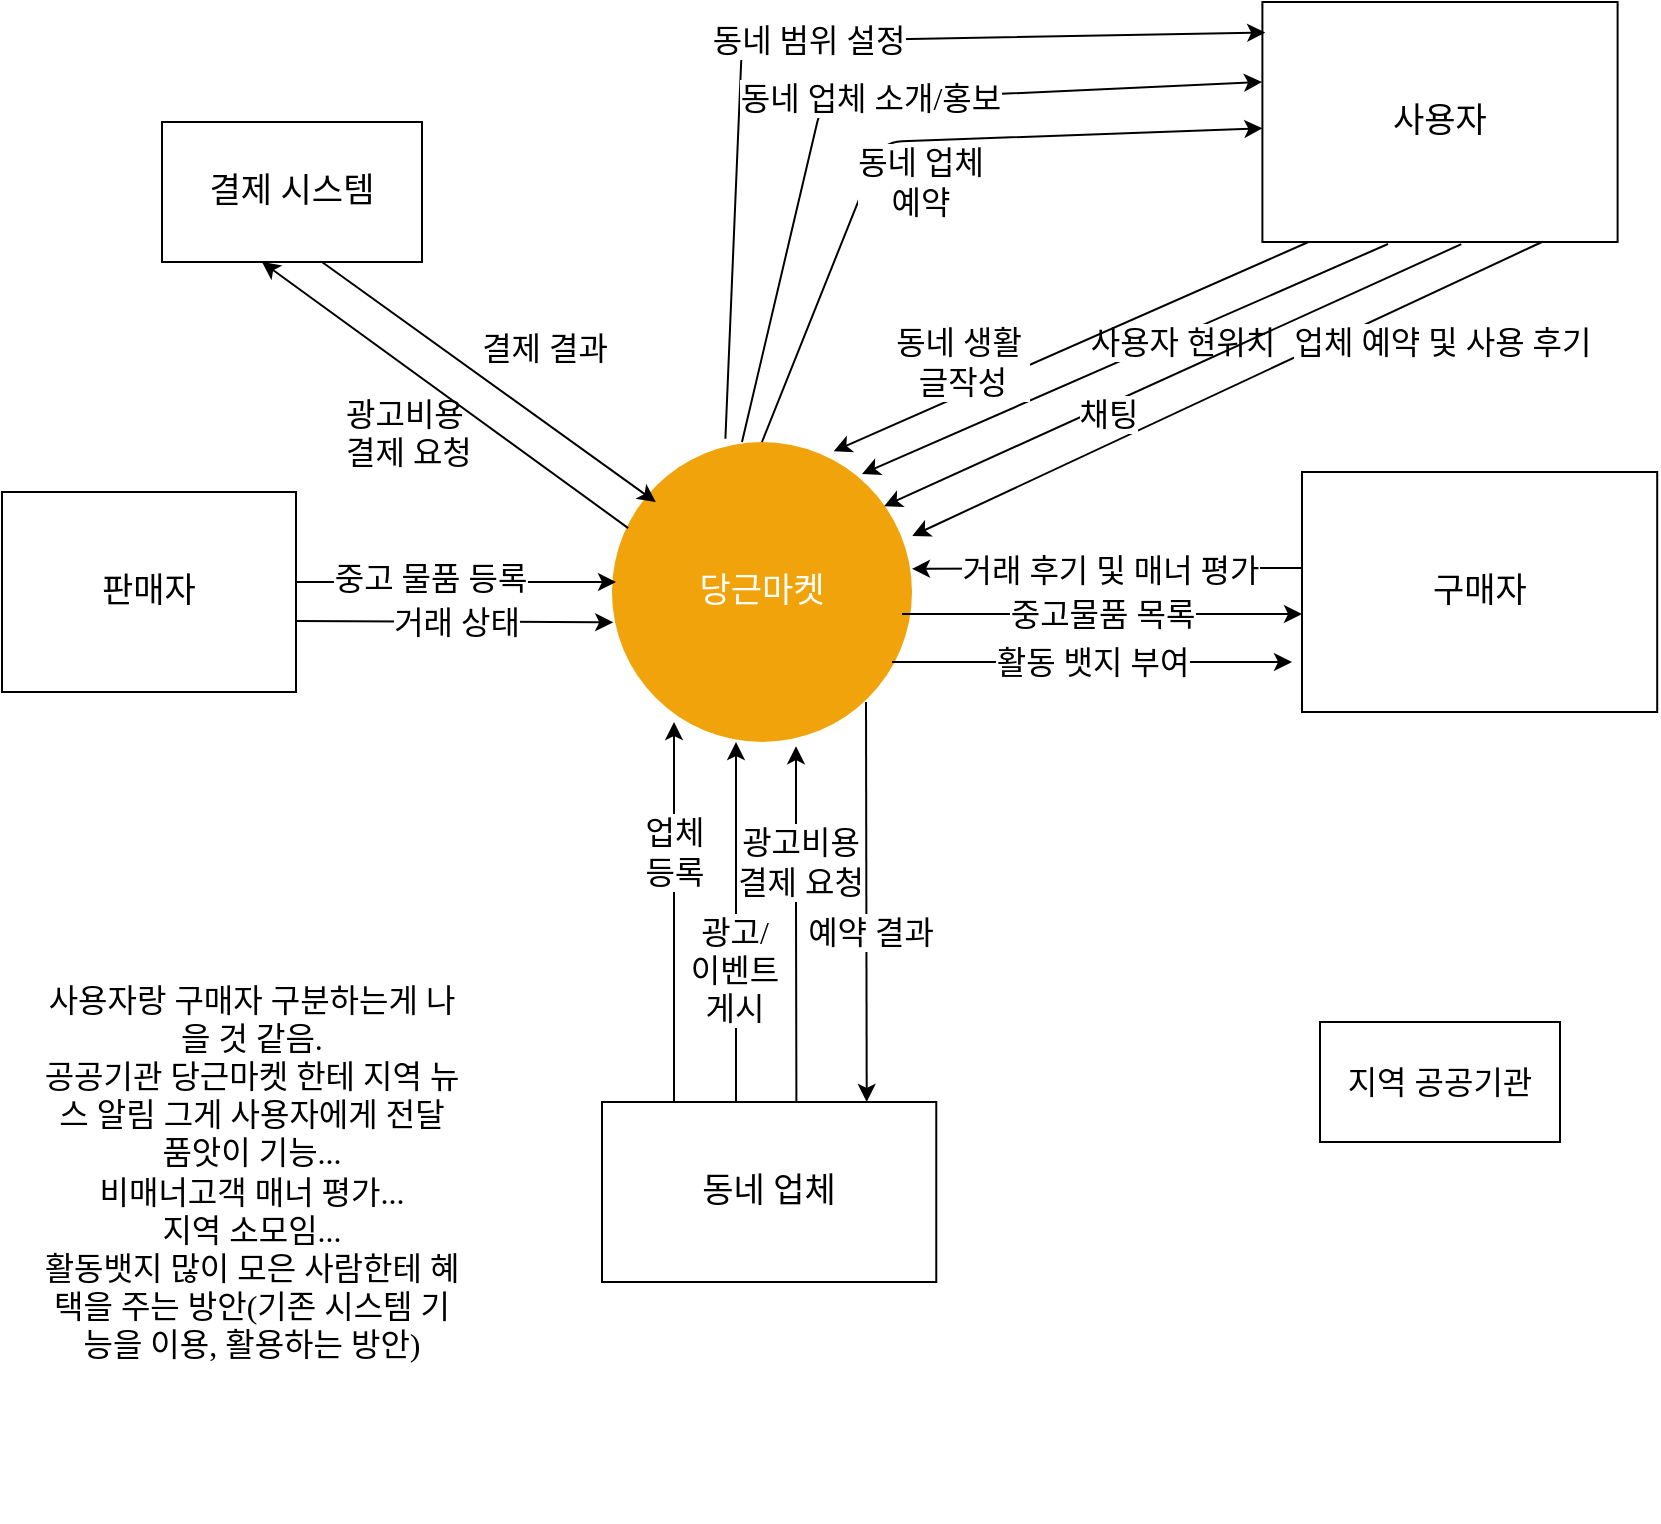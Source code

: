 <mxfile version="13.7.3" type="github">
  <diagram id="2eBaNiK83SsfWGN7OqTg" name="Page-1">
    <mxGraphModel dx="920" dy="552" grid="1" gridSize="10" guides="1" tooltips="1" connect="1" arrows="1" fold="1" page="1" pageScale="1" pageWidth="827" pageHeight="1169" background="#FFFFFF" math="0" shadow="0">
      <root>
        <mxCell id="0" />
        <mxCell id="1" parent="0" />
        <mxCell id="iDiovrbEPyYLWm7U3jqZ-1" value="당근마켓" style="ellipse;whiteSpace=wrap;html=1;aspect=fixed;fontFamily=Do Hyeon;fontSize=17;fillColor=#f0a30a;fontColor=#ffffff;strokeColor=none;fontSource=https%3A%2F%2Ffonts.googleapis.com%2Fcss%3Ffamily%3DDo%2BHyeon;" parent="1" vertex="1">
          <mxGeometry x="315" y="370" width="150" height="150" as="geometry" />
        </mxCell>
        <mxCell id="iDiovrbEPyYLWm7U3jqZ-4" value="동네 업체" style="rounded=0;whiteSpace=wrap;html=1;fontFamily=Do Hyeon;fontSize=17;fontSource=https%3A%2F%2Ffonts.googleapis.com%2Fcss%3Ffamily%3DDo%2BHyeon;" parent="1" vertex="1">
          <mxGeometry x="310" y="700" width="167.14" height="90" as="geometry" />
        </mxCell>
        <mxCell id="iDiovrbEPyYLWm7U3jqZ-26" value="구매자" style="rounded=0;whiteSpace=wrap;html=1;fontFamily=Do Hyeon;fontSize=17;fontSource=https%3A%2F%2Ffonts.googleapis.com%2Fcss%3Ffamily%3DDo%2BHyeon;" parent="1" vertex="1">
          <mxGeometry x="660" y="385" width="177.6" height="120" as="geometry" />
        </mxCell>
        <mxCell id="iDiovrbEPyYLWm7U3jqZ-27" value="판매자" style="rounded=0;whiteSpace=wrap;html=1;fontFamily=Do Hyeon;fontSize=17;fontSource=https%3A%2F%2Ffonts.googleapis.com%2Fcss%3Ffamily%3DDo%2BHyeon;" parent="1" vertex="1">
          <mxGeometry x="10" y="395" width="147" height="100" as="geometry" />
        </mxCell>
        <mxCell id="615CvDBMZHt1SZaBTN3t-6" value="" style="endArrow=classic;html=1;exitX=0.5;exitY=0;exitDx=0;exitDy=0;entryX=0.5;entryY=1;entryDx=0;entryDy=0;fontFamily=Do Hyeon;fontSource=https%3A%2F%2Ffonts.googleapis.com%2Fcss%3Ffamily%3DDo%2BHyeon;" parent="1" edge="1">
          <mxGeometry relative="1" as="geometry">
            <mxPoint x="377" y="700" as="sourcePoint" />
            <mxPoint x="377" y="520" as="targetPoint" />
            <Array as="points" />
          </mxGeometry>
        </mxCell>
        <mxCell id="615CvDBMZHt1SZaBTN3t-7" value="광고/&lt;br&gt;이벤트&lt;br style=&quot;font-size: 16px&quot;&gt;게시" style="edgeLabel;resizable=0;html=1;align=center;verticalAlign=middle;fontSize=16;fontFamily=Do Hyeon;fontSource=https%3A%2F%2Ffonts.googleapis.com%2Fcss%3Ffamily%3DDo%2BHyeon;labelBackgroundColor=#FFFFFF;" parent="615CvDBMZHt1SZaBTN3t-6" connectable="0" vertex="1">
          <mxGeometry relative="1" as="geometry">
            <mxPoint x="-1" y="24" as="offset" />
          </mxGeometry>
        </mxCell>
        <mxCell id="615CvDBMZHt1SZaBTN3t-8" value="" style="endArrow=classic;html=1;exitX=0.885;exitY=-0.002;exitDx=0;exitDy=0;exitPerimeter=0;fontFamily=Do Hyeon;fontSource=https%3A%2F%2Ffonts.googleapis.com%2Fcss%3Ffamily%3DDo%2BHyeon;" parent="1" edge="1">
          <mxGeometry relative="1" as="geometry">
            <mxPoint x="407.2" y="700.0" as="sourcePoint" />
            <mxPoint x="407" y="522.12" as="targetPoint" />
            <Array as="points">
              <mxPoint x="407" y="600.12" />
            </Array>
          </mxGeometry>
        </mxCell>
        <mxCell id="615CvDBMZHt1SZaBTN3t-9" value="광고비용 &lt;br&gt;결제 요청" style="edgeLabel;resizable=0;html=1;align=center;verticalAlign=middle;fontSize=16;fontFamily=Do Hyeon;fontSource=https%3A%2F%2Ffonts.googleapis.com%2Fcss%3Ffamily%3DDo%2BHyeon;labelBackgroundColor=#FFFFFF;" parent="615CvDBMZHt1SZaBTN3t-8" connectable="0" vertex="1">
          <mxGeometry relative="1" as="geometry">
            <mxPoint x="1.98" y="-31" as="offset" />
          </mxGeometry>
        </mxCell>
        <mxCell id="615CvDBMZHt1SZaBTN3t-10" value="" style="endArrow=classic;html=1;fontFamily=Do Hyeon;fontSource=https%3A%2F%2Ffonts.googleapis.com%2Fcss%3Ffamily%3DDo%2BHyeon;" parent="1" edge="1">
          <mxGeometry relative="1" as="geometry">
            <mxPoint x="157" y="440" as="sourcePoint" />
            <mxPoint x="317" y="440" as="targetPoint" />
            <Array as="points" />
          </mxGeometry>
        </mxCell>
        <mxCell id="615CvDBMZHt1SZaBTN3t-11" value="중고 물품 등록" style="edgeLabel;resizable=0;html=1;align=center;verticalAlign=middle;fontSize=16;labelBackgroundColor=#FFFFFF;fontFamily=Do Hyeon;fontSource=https%3A%2F%2Ffonts.googleapis.com%2Fcss%3Ffamily%3DDo%2BHyeon;" parent="615CvDBMZHt1SZaBTN3t-10" connectable="0" vertex="1">
          <mxGeometry relative="1" as="geometry">
            <mxPoint x="-13" y="-2" as="offset" />
          </mxGeometry>
        </mxCell>
        <mxCell id="615CvDBMZHt1SZaBTN3t-12" value="" style="endArrow=classic;html=1;fontFamily=Do Hyeon;fontSource=https%3A%2F%2Ffonts.googleapis.com%2Fcss%3Ffamily%3DDo%2BHyeon;" parent="1" edge="1">
          <mxGeometry relative="1" as="geometry">
            <mxPoint x="460" y="456" as="sourcePoint" />
            <mxPoint x="660" y="456" as="targetPoint" />
            <Array as="points">
              <mxPoint x="529.8" y="456" />
            </Array>
          </mxGeometry>
        </mxCell>
        <mxCell id="615CvDBMZHt1SZaBTN3t-13" value="중고물품 목록" style="edgeLabel;resizable=0;html=1;align=center;verticalAlign=middle;fontSize=16;labelBackgroundColor=#FFFFFF;fontFamily=Do Hyeon;fontSource=https%3A%2F%2Ffonts.googleapis.com%2Fcss%3Ffamily%3DDo%2BHyeon;" parent="615CvDBMZHt1SZaBTN3t-12" connectable="0" vertex="1">
          <mxGeometry relative="1" as="geometry">
            <mxPoint as="offset" />
          </mxGeometry>
        </mxCell>
        <mxCell id="615CvDBMZHt1SZaBTN3t-18" value="" style="endArrow=classic;html=1;fontFamily=Do Hyeon;fontSource=https%3A%2F%2Ffonts.googleapis.com%2Fcss%3Ffamily%3DDo%2BHyeon;" parent="1" edge="1">
          <mxGeometry relative="1" as="geometry">
            <mxPoint x="703" y="271" as="sourcePoint" />
            <mxPoint x="440" y="386" as="targetPoint" />
            <Array as="points" />
          </mxGeometry>
        </mxCell>
        <mxCell id="615CvDBMZHt1SZaBTN3t-19" value="사용자 현위치" style="edgeLabel;resizable=0;html=1;align=center;verticalAlign=middle;fontSize=16;labelBackgroundColor=#FFFFFF;fontFamily=Do Hyeon;fontSource=https%3A%2F%2Ffonts.googleapis.com%2Fcss%3Ffamily%3DDo%2BHyeon;" parent="615CvDBMZHt1SZaBTN3t-18" connectable="0" vertex="1">
          <mxGeometry relative="1" as="geometry">
            <mxPoint x="28.6" y="-8.5" as="offset" />
          </mxGeometry>
        </mxCell>
        <mxCell id="615CvDBMZHt1SZaBTN3t-20" value="" style="endArrow=classic;html=1;fontFamily=Do Hyeon;fontSource=https%3A%2F%2Ffonts.googleapis.com%2Fcss%3Ffamily%3DDo%2BHyeon;" parent="1" edge="1">
          <mxGeometry relative="1" as="geometry">
            <mxPoint x="660" y="433" as="sourcePoint" />
            <mxPoint x="465" y="433.41" as="targetPoint" />
            <Array as="points" />
          </mxGeometry>
        </mxCell>
        <mxCell id="615CvDBMZHt1SZaBTN3t-21" value="거래 후기 및 매너 평가" style="edgeLabel;resizable=0;html=1;align=center;verticalAlign=middle;fontSize=16;labelBackgroundColor=#FFFFFF;fontFamily=Do Hyeon;fontSource=https%3A%2F%2Ffonts.googleapis.com%2Fcss%3Ffamily%3DDo%2BHyeon;" parent="615CvDBMZHt1SZaBTN3t-20" connectable="0" vertex="1">
          <mxGeometry relative="1" as="geometry">
            <mxPoint x="1" y="0.2" as="offset" />
          </mxGeometry>
        </mxCell>
        <mxCell id="615CvDBMZHt1SZaBTN3t-27" value="" style="endArrow=classic;html=1;fontFamily=Do Hyeon;fontSource=https%3A%2F%2Ffonts.googleapis.com%2Fcss%3Ffamily%3DDo%2BHyeon;exitX=0.787;exitY=1;exitDx=0;exitDy=0;exitPerimeter=0;entryX=1.001;entryY=0.313;entryDx=0;entryDy=0;entryPerimeter=0;" parent="1" edge="1" target="iDiovrbEPyYLWm7U3jqZ-1" source="f4QaTZTHXKAwovkgsrd5-1">
          <mxGeometry relative="1" as="geometry">
            <mxPoint x="790" y="270" as="sourcePoint" />
            <mxPoint x="463" y="413" as="targetPoint" />
            <Array as="points" />
          </mxGeometry>
        </mxCell>
        <mxCell id="615CvDBMZHt1SZaBTN3t-28" value="업체 예약 및 사용 후기" style="edgeLabel;resizable=0;html=1;align=center;verticalAlign=middle;fontSize=16;labelBackgroundColor=#FFFFFF;fontFamily=Do Hyeon;fontSource=https%3A%2F%2Ffonts.googleapis.com%2Fcss%3Ffamily%3DDo%2BHyeon;" parent="615CvDBMZHt1SZaBTN3t-27" connectable="0" vertex="1">
          <mxGeometry relative="1" as="geometry">
            <mxPoint x="106.8" y="-23.65" as="offset" />
          </mxGeometry>
        </mxCell>
        <mxCell id="615CvDBMZHt1SZaBTN3t-30" value="" style="endArrow=classic;html=1;fontFamily=Do Hyeon;fontSource=https%3A%2F%2Ffonts.googleapis.com%2Fcss%3Ffamily%3DDo%2BHyeon;exitX=0.56;exitY=1.009;exitDx=0;exitDy=0;exitPerimeter=0;entryX=0.907;entryY=0.214;entryDx=0;entryDy=0;entryPerimeter=0;" parent="1" edge="1" target="iDiovrbEPyYLWm7U3jqZ-1" source="f4QaTZTHXKAwovkgsrd5-1">
          <mxGeometry relative="1" as="geometry">
            <mxPoint x="750" y="274" as="sourcePoint" />
            <mxPoint x="460" y="400" as="targetPoint" />
            <Array as="points" />
          </mxGeometry>
        </mxCell>
        <mxCell id="615CvDBMZHt1SZaBTN3t-31" value="채팅" style="edgeLabel;resizable=0;html=1;align=center;verticalAlign=middle;fontSize=16;labelBackgroundColor=#FFFFFF;fontFamily=Do Hyeon;fontSource=https%3A%2F%2Ffonts.googleapis.com%2Fcss%3Ffamily%3DDo%2BHyeon;" parent="615CvDBMZHt1SZaBTN3t-30" connectable="0" vertex="1">
          <mxGeometry relative="1" as="geometry">
            <mxPoint x="-32.76" y="19.25" as="offset" />
          </mxGeometry>
        </mxCell>
        <mxCell id="K0sjepav5S79el99xd7h-5" value="" style="endArrow=classic;html=1;fontFamily=Do Hyeon;fontSize=16;entryX=0.004;entryY=0.601;entryDx=0;entryDy=0;entryPerimeter=0;" parent="1" target="iDiovrbEPyYLWm7U3jqZ-1" edge="1">
          <mxGeometry relative="1" as="geometry">
            <mxPoint x="157" y="459.5" as="sourcePoint" />
            <mxPoint x="308" y="459.5" as="targetPoint" />
          </mxGeometry>
        </mxCell>
        <mxCell id="K0sjepav5S79el99xd7h-6" value="&lt;span style=&quot;font-size: 16px;&quot;&gt;거래 상태&lt;/span&gt;" style="edgeLabel;resizable=0;html=1;align=center;verticalAlign=middle;fontFamily=Do Hyeon;fontSource=https%3A%2F%2Ffonts.googleapis.com%2Fcss%3Ffamily%3DDo%2BHyeon;labelBackgroundColor=#FFFFFF;fontSize=16;" parent="K0sjepav5S79el99xd7h-5" connectable="0" vertex="1">
          <mxGeometry relative="1" as="geometry" />
        </mxCell>
        <mxCell id="K0sjepav5S79el99xd7h-9" value="" style="endArrow=classic;html=1;exitX=0.5;exitY=0;exitDx=0;exitDy=0;fontFamily=Do Hyeon;fontSource=https%3A%2F%2Ffonts.googleapis.com%2Fcss%3Ffamily%3DDo%2BHyeon;" parent="1" edge="1">
          <mxGeometry relative="1" as="geometry">
            <mxPoint x="346" y="700" as="sourcePoint" />
            <mxPoint x="346" y="510" as="targetPoint" />
            <Array as="points" />
          </mxGeometry>
        </mxCell>
        <mxCell id="K0sjepav5S79el99xd7h-10" value="업체&lt;br&gt;등록" style="edgeLabel;resizable=0;html=1;align=center;verticalAlign=middle;fontSize=16;fontFamily=Do Hyeon;fontSource=https%3A%2F%2Ffonts.googleapis.com%2Fcss%3Ffamily%3DDo%2BHyeon;labelBackgroundColor=#FFFFFF;" parent="K0sjepav5S79el99xd7h-9" connectable="0" vertex="1">
          <mxGeometry relative="1" as="geometry">
            <mxPoint y="-30" as="offset" />
          </mxGeometry>
        </mxCell>
        <mxCell id="K0sjepav5S79el99xd7h-13" value="" style="endArrow=classic;html=1;fontFamily=Do Hyeon;fontSource=https%3A%2F%2Ffonts.googleapis.com%2Fcss%3Ffamily%3DDo%2BHyeon;entryX=0.739;entryY=0.031;entryDx=0;entryDy=0;entryPerimeter=0;exitX=0.136;exitY=0.996;exitDx=0;exitDy=0;exitPerimeter=0;" parent="1" edge="1" target="iDiovrbEPyYLWm7U3jqZ-1" source="f4QaTZTHXKAwovkgsrd5-1">
          <mxGeometry relative="1" as="geometry">
            <mxPoint x="620" y="260" as="sourcePoint" />
            <mxPoint x="379.999" y="370.003" as="targetPoint" />
            <Array as="points" />
          </mxGeometry>
        </mxCell>
        <mxCell id="K0sjepav5S79el99xd7h-14" value="동네 생활&amp;nbsp;&lt;br&gt;글작성" style="edgeLabel;resizable=0;html=1;align=center;verticalAlign=middle;fontSize=16;labelBackgroundColor=#FFFFFF;fontFamily=Do Hyeon;fontSource=https%3A%2F%2Ffonts.googleapis.com%2Fcss%3Ffamily%3DDo%2BHyeon;" parent="K0sjepav5S79el99xd7h-13" connectable="0" vertex="1">
          <mxGeometry relative="1" as="geometry">
            <mxPoint x="-54.86" y="7.81" as="offset" />
          </mxGeometry>
        </mxCell>
        <mxCell id="L4SgiP1MxD5cdKtb4Lhz-1" value="결제 시스템" style="rounded=0;whiteSpace=wrap;html=1;fontFamily=Do Hyeon;fontSize=17;fontSource=https%3A%2F%2Ffonts.googleapis.com%2Fcss%3Ffamily%3DDo%2BHyeon;" parent="1" vertex="1">
          <mxGeometry x="90" y="210" width="130" height="70" as="geometry" />
        </mxCell>
        <mxCell id="L4SgiP1MxD5cdKtb4Lhz-4" value="" style="endArrow=classic;html=1;fontFamily=Do Hyeon;fontSource=https%3A%2F%2Ffonts.googleapis.com%2Fcss%3Ffamily%3DDo%2BHyeon;exitX=0.5;exitY=1;exitDx=0;exitDy=0;entryX=0.146;entryY=0.2;entryDx=0;entryDy=0;entryPerimeter=0;" parent="1" target="iDiovrbEPyYLWm7U3jqZ-1" edge="1">
          <mxGeometry relative="1" as="geometry">
            <mxPoint x="170" y="280.0" as="sourcePoint" />
            <mxPoint x="340" y="402" as="targetPoint" />
            <Array as="points" />
          </mxGeometry>
        </mxCell>
        <mxCell id="L4SgiP1MxD5cdKtb4Lhz-5" value="결제 결과" style="edgeLabel;resizable=0;html=1;align=center;verticalAlign=middle;fontSize=16;fontFamily=Do Hyeon;fontSource=https%3A%2F%2Ffonts.googleapis.com%2Fcss%3Ffamily%3DDo%2BHyeon;labelBackgroundColor=#FFFFFF;" parent="L4SgiP1MxD5cdKtb4Lhz-4" connectable="0" vertex="1">
          <mxGeometry relative="1" as="geometry">
            <mxPoint x="26.89" y="-17.5" as="offset" />
          </mxGeometry>
        </mxCell>
        <mxCell id="DclSnaKNz0RfbiUWnmVD-1" value="&lt;span style=&quot;color: rgb(0, 0, 0); font-family: &amp;quot;do hyeon&amp;quot;; font-size: 16px; font-style: normal; font-weight: 400; letter-spacing: normal; text-align: center; text-indent: 0px; text-transform: none; word-spacing: 0px; background-color: rgb(255, 255, 255); display: inline; float: none;&quot;&gt;광고비용&lt;span&gt;&amp;nbsp;&lt;/span&gt;&lt;/span&gt;&lt;br style=&quot;color: rgb(0, 0, 0); font-family: &amp;quot;do hyeon&amp;quot;; font-size: 16px; font-style: normal; font-weight: 400; letter-spacing: normal; text-align: center; text-indent: 0px; text-transform: none; word-spacing: 0px;&quot;&gt;&lt;span style=&quot;color: rgb(0, 0, 0); font-family: &amp;quot;do hyeon&amp;quot;; font-size: 16px; font-style: normal; font-weight: 400; letter-spacing: normal; text-align: center; text-indent: 0px; text-transform: none; word-spacing: 0px; background-color: rgb(255, 255, 255); display: inline; float: none;&quot;&gt;결제 요청&lt;/span&gt;" style="text;whiteSpace=wrap;html=1;" parent="1" vertex="1">
          <mxGeometry x="180" y="340" width="80" height="40" as="geometry" />
        </mxCell>
        <mxCell id="DclSnaKNz0RfbiUWnmVD-2" value="" style="endArrow=classic;html=1;fontFamily=Do Hyeon;fontSource=https%3A%2F%2Ffonts.googleapis.com%2Fcss%3Ffamily%3DDo%2BHyeon;exitX=0.054;exitY=0.287;exitDx=0;exitDy=0;exitPerimeter=0;" parent="1" source="iDiovrbEPyYLWm7U3jqZ-1" edge="1">
          <mxGeometry relative="1" as="geometry">
            <mxPoint x="130" y="300.0" as="sourcePoint" />
            <mxPoint x="140" y="280" as="targetPoint" />
            <Array as="points" />
          </mxGeometry>
        </mxCell>
        <mxCell id="DclSnaKNz0RfbiUWnmVD-10" value="" style="endArrow=classic;html=1;entryX=0.75;entryY=0;entryDx=0;entryDy=0;" parent="1" edge="1">
          <mxGeometry relative="1" as="geometry">
            <mxPoint x="442" y="500" as="sourcePoint" />
            <mxPoint x="442.355" y="700" as="targetPoint" />
          </mxGeometry>
        </mxCell>
        <mxCell id="DclSnaKNz0RfbiUWnmVD-11" value="예약 결과" style="edgeLabel;resizable=0;html=1;align=center;verticalAlign=middle;fontFamily=Do Hyeon;fontSource=https%3A%2F%2Ffonts.googleapis.com%2Fcss%3Ffamily%3DDo%2BHyeon;fontSize=16;" parent="DclSnaKNz0RfbiUWnmVD-10" connectable="0" vertex="1">
          <mxGeometry relative="1" as="geometry">
            <mxPoint x="2" y="14.71" as="offset" />
          </mxGeometry>
        </mxCell>
        <mxCell id="DclSnaKNz0RfbiUWnmVD-19" value="지역 공공기관" style="rounded=0;whiteSpace=wrap;html=1;fontFamily=Do Hyeon;fontSize=16;" parent="1" vertex="1">
          <mxGeometry x="669" y="660" width="120" height="60" as="geometry" />
        </mxCell>
        <mxCell id="DclSnaKNz0RfbiUWnmVD-20" value="사용자랑 구매자 구분하는게 나을 것 같음.&lt;br&gt;공공기관 당근마켓 한테 지역 뉴스 알림 그게 사용자에게 전달&lt;br&gt;품앗이 기능...&lt;br&gt;비매너고객 매너 평가...&lt;br&gt;지역 소모임...&lt;br&gt;활동뱃지 많이 모은 사람한테 혜택을 주는 방안(기존 시스템 기능을 이용, 활용하는 방안)" style="text;html=1;strokeColor=none;fillColor=none;align=center;verticalAlign=middle;whiteSpace=wrap;rounded=0;fontFamily=Do Hyeon;fontSize=16;" parent="1" vertex="1">
          <mxGeometry x="30" y="560" width="210" height="350" as="geometry" />
        </mxCell>
        <mxCell id="f4QaTZTHXKAwovkgsrd5-1" value="사용자" style="rounded=0;whiteSpace=wrap;html=1;fontFamily=Do Hyeon;fontSize=17;fontSource=https%3A%2F%2Ffonts.googleapis.com%2Fcss%3Ffamily%3DDo%2BHyeon;" vertex="1" parent="1">
          <mxGeometry x="640.2" y="150" width="177.6" height="120" as="geometry" />
        </mxCell>
        <mxCell id="f4QaTZTHXKAwovkgsrd5-2" value="" style="endArrow=classic;html=1;fontFamily=Do Hyeon;fontSource=https%3A%2F%2Ffonts.googleapis.com%2Fcss%3Ffamily%3DDo%2BHyeon;exitX=0.5;exitY=0;exitDx=0;exitDy=0;" edge="1" parent="1" source="iDiovrbEPyYLWm7U3jqZ-1" target="f4QaTZTHXKAwovkgsrd5-1">
          <mxGeometry relative="1" as="geometry">
            <mxPoint x="370" y="380" as="sourcePoint" />
            <mxPoint x="640.2" y="171.88" as="targetPoint" />
            <Array as="points">
              <mxPoint x="450" y="220" />
            </Array>
          </mxGeometry>
        </mxCell>
        <mxCell id="f4QaTZTHXKAwovkgsrd5-3" value="동네 업체 &lt;br&gt;예약" style="edgeLabel;resizable=0;html=1;align=center;verticalAlign=middle;fontSize=16;labelBackgroundColor=#FFFFFF;fontFamily=Do Hyeon;fontSource=https%3A%2F%2Ffonts.googleapis.com%2Fcss%3Ffamily%3DDo%2BHyeon;" connectable="0" vertex="1" parent="f4QaTZTHXKAwovkgsrd5-2">
          <mxGeometry relative="1" as="geometry">
            <mxPoint x="4.1" y="20" as="offset" />
          </mxGeometry>
        </mxCell>
        <mxCell id="f4QaTZTHXKAwovkgsrd5-4" value="" style="endArrow=classic;html=1;fontFamily=Do Hyeon;fontSource=https%3A%2F%2Ffonts.googleapis.com%2Fcss%3Ffamily%3DDo%2BHyeon;" edge="1" parent="1">
          <mxGeometry relative="1" as="geometry">
            <mxPoint x="455" y="480" as="sourcePoint" />
            <mxPoint x="655" y="480" as="targetPoint" />
            <Array as="points">
              <mxPoint x="524.8" y="480" />
            </Array>
          </mxGeometry>
        </mxCell>
        <mxCell id="f4QaTZTHXKAwovkgsrd5-5" value="활동 뱃지 부여" style="edgeLabel;resizable=0;html=1;align=center;verticalAlign=middle;fontSize=16;labelBackgroundColor=#FFFFFF;fontFamily=Do Hyeon;fontSource=https%3A%2F%2Ffonts.googleapis.com%2Fcss%3Ffamily%3DDo%2BHyeon;" connectable="0" vertex="1" parent="f4QaTZTHXKAwovkgsrd5-4">
          <mxGeometry relative="1" as="geometry">
            <mxPoint as="offset" />
          </mxGeometry>
        </mxCell>
        <mxCell id="f4QaTZTHXKAwovkgsrd5-6" value="" style="endArrow=classic;html=1;fontFamily=Do Hyeon;fontSource=https%3A%2F%2Ffonts.googleapis.com%2Fcss%3Ffamily%3DDo%2BHyeon;entryX=0.008;entryY=0.127;entryDx=0;entryDy=0;entryPerimeter=0;exitX=0.378;exitY=-0.011;exitDx=0;exitDy=0;exitPerimeter=0;" edge="1" parent="1" source="iDiovrbEPyYLWm7U3jqZ-1" target="f4QaTZTHXKAwovkgsrd5-1">
          <mxGeometry relative="1" as="geometry">
            <mxPoint x="390" y="370" as="sourcePoint" />
            <mxPoint x="640.2" y="180.0" as="targetPoint" />
            <Array as="points">
              <mxPoint x="380" y="170" />
            </Array>
          </mxGeometry>
        </mxCell>
        <mxCell id="f4QaTZTHXKAwovkgsrd5-7" value="동네 범위 설정" style="edgeLabel;resizable=0;html=1;align=center;verticalAlign=middle;fontSize=16;labelBackgroundColor=#FFFFFF;fontFamily=Do Hyeon;fontSource=https%3A%2F%2Ffonts.googleapis.com%2Fcss%3Ffamily%3DDo%2BHyeon;" connectable="0" vertex="1" parent="f4QaTZTHXKAwovkgsrd5-6">
          <mxGeometry relative="1" as="geometry">
            <mxPoint x="1" y="-1" as="offset" />
          </mxGeometry>
        </mxCell>
        <mxCell id="f4QaTZTHXKAwovkgsrd5-10" value="" style="endArrow=classic;html=1;fontFamily=Do Hyeon;fontSource=https%3A%2F%2Ffonts.googleapis.com%2Fcss%3Ffamily%3DDo%2BHyeon;" edge="1" parent="1">
          <mxGeometry relative="1" as="geometry">
            <mxPoint x="380" y="370" as="sourcePoint" />
            <mxPoint x="640" y="190" as="targetPoint" />
            <Array as="points">
              <mxPoint x="420" y="200" />
            </Array>
          </mxGeometry>
        </mxCell>
        <mxCell id="f4QaTZTHXKAwovkgsrd5-11" value="동네 업체 소개/홍보" style="edgeLabel;resizable=0;html=1;align=center;verticalAlign=middle;fontSize=16;labelBackgroundColor=#FFFFFF;fontFamily=Do Hyeon;fontSource=https%3A%2F%2Ffonts.googleapis.com%2Fcss%3Ffamily%3DDo%2BHyeon;" connectable="0" vertex="1" parent="f4QaTZTHXKAwovkgsrd5-10">
          <mxGeometry relative="1" as="geometry">
            <mxPoint x="1" y="-1" as="offset" />
          </mxGeometry>
        </mxCell>
      </root>
    </mxGraphModel>
  </diagram>
</mxfile>
